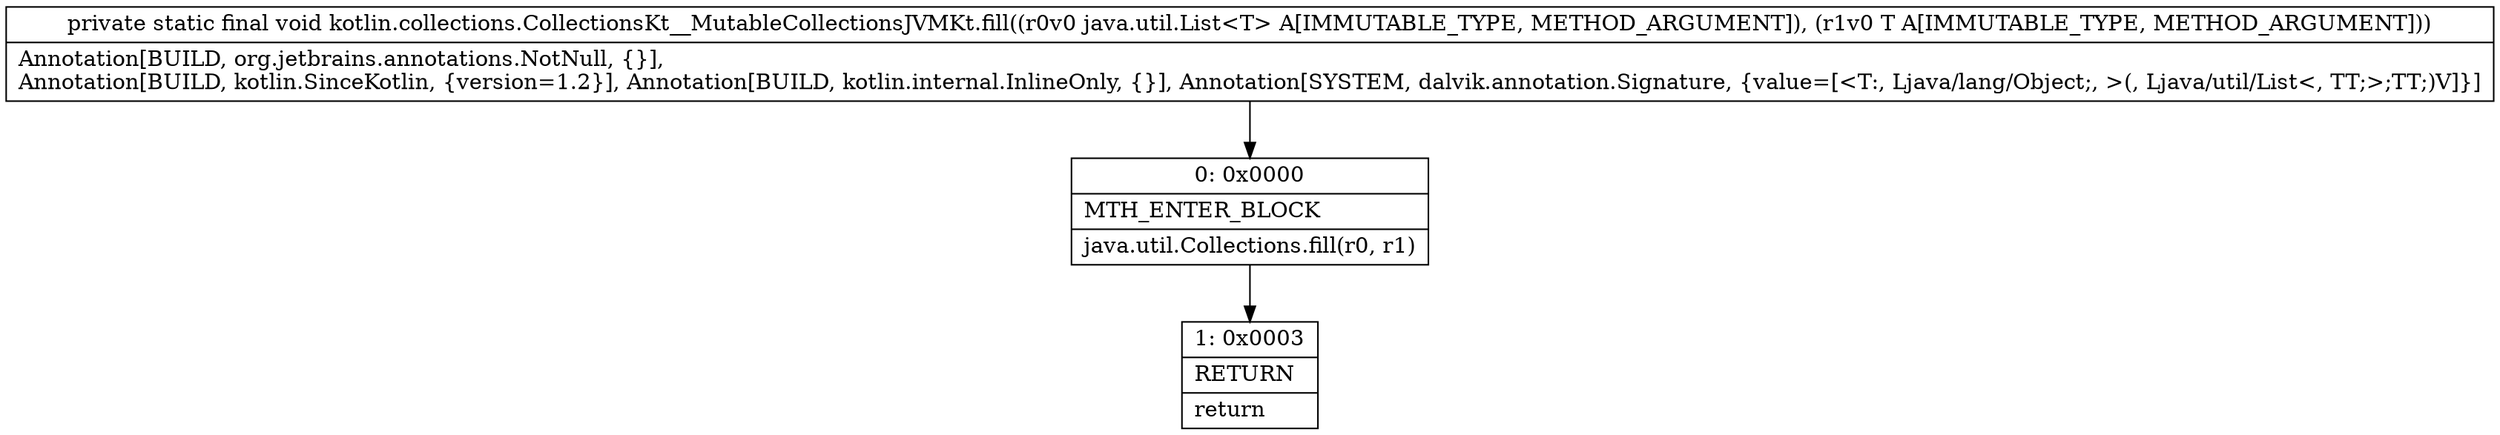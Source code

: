 digraph "CFG forkotlin.collections.CollectionsKt__MutableCollectionsJVMKt.fill(Ljava\/util\/List;Ljava\/lang\/Object;)V" {
Node_0 [shape=record,label="{0\:\ 0x0000|MTH_ENTER_BLOCK\l|java.util.Collections.fill(r0, r1)\l}"];
Node_1 [shape=record,label="{1\:\ 0x0003|RETURN\l|return\l}"];
MethodNode[shape=record,label="{private static final void kotlin.collections.CollectionsKt__MutableCollectionsJVMKt.fill((r0v0 java.util.List\<T\> A[IMMUTABLE_TYPE, METHOD_ARGUMENT]), (r1v0 T A[IMMUTABLE_TYPE, METHOD_ARGUMENT]))  | Annotation[BUILD, org.jetbrains.annotations.NotNull, \{\}], \lAnnotation[BUILD, kotlin.SinceKotlin, \{version=1.2\}], Annotation[BUILD, kotlin.internal.InlineOnly, \{\}], Annotation[SYSTEM, dalvik.annotation.Signature, \{value=[\<T:, Ljava\/lang\/Object;, \>(, Ljava\/util\/List\<, TT;\>;TT;)V]\}]\l}"];
MethodNode -> Node_0;
Node_0 -> Node_1;
}

